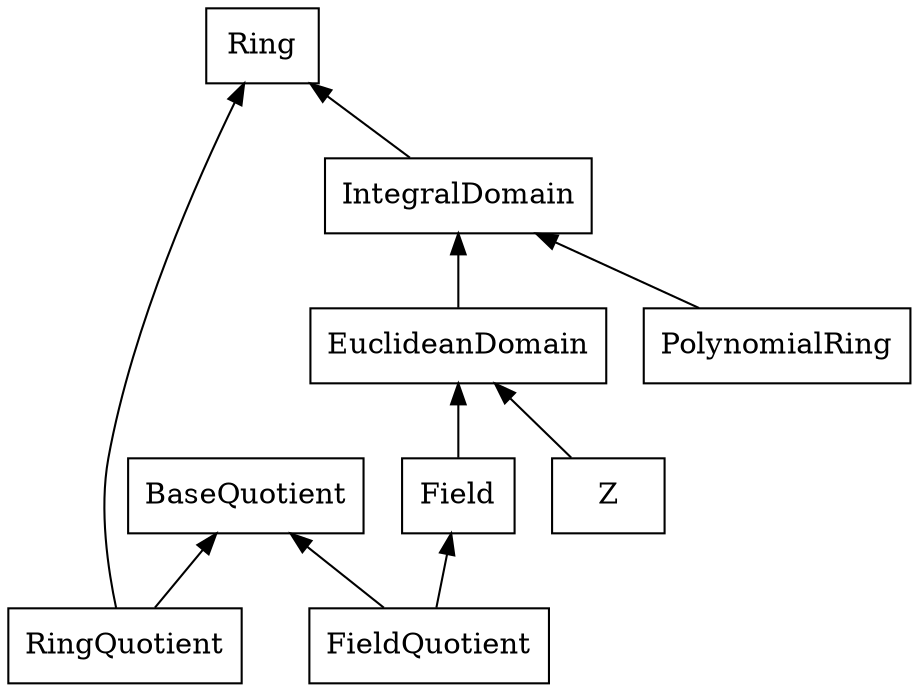 digraph hierarchy {
	rankdir = "BT";
	node [shape = "box"];

	Field -> EuclideanDomain -> IntegralDomain -> Ring;
	FieldQuotient -> BaseQuotient;
	RingQuotient -> BaseQuotient;
	FieldQuotient -> Field;
	RingQuotient -> Ring;
	PolynomialRing -> IntegralDomain;
	Z -> EuclideanDomain;
}
